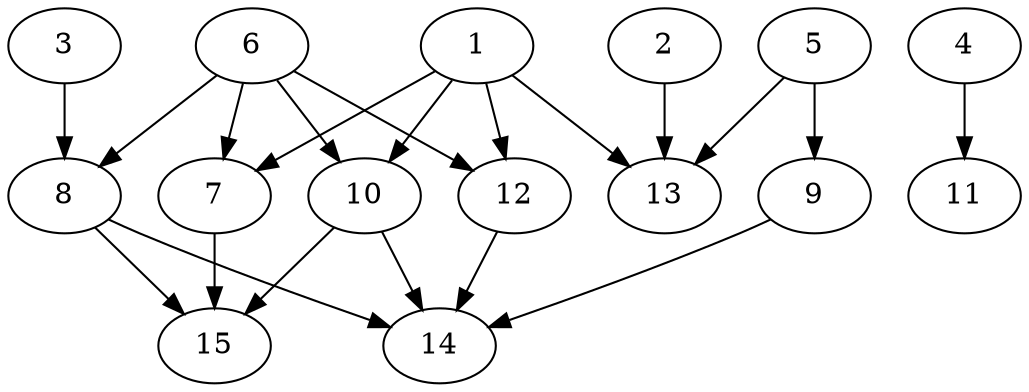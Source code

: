 // DAG automatically generated by daggen at Thu Oct  3 13:59:26 2019
// ./daggen --dot -n 15 --ccr 0.5 --fat 0.7 --regular 0.5 --density 0.5 --mindata 5242880 --maxdata 52428800 
digraph G {
  1 [size="53716992", alpha="0.04", expect_size="26858496"] 
  1 -> 7 [size ="26858496"]
  1 -> 10 [size ="26858496"]
  1 -> 12 [size ="26858496"]
  1 -> 13 [size ="26858496"]
  2 [size="77690880", alpha="0.17", expect_size="38845440"] 
  2 -> 13 [size ="38845440"]
  3 [size="72032256", alpha="0.20", expect_size="36016128"] 
  3 -> 8 [size ="36016128"]
  4 [size="102952960", alpha="0.03", expect_size="51476480"] 
  4 -> 11 [size ="51476480"]
  5 [size="70569984", alpha="0.07", expect_size="35284992"] 
  5 -> 9 [size ="35284992"]
  5 -> 13 [size ="35284992"]
  6 [size="73250816", alpha="0.12", expect_size="36625408"] 
  6 -> 7 [size ="36625408"]
  6 -> 8 [size ="36625408"]
  6 -> 10 [size ="36625408"]
  6 -> 12 [size ="36625408"]
  7 [size="36409344", alpha="0.00", expect_size="18204672"] 
  7 -> 15 [size ="18204672"]
  8 [size="99708928", alpha="0.00", expect_size="49854464"] 
  8 -> 14 [size ="49854464"]
  8 -> 15 [size ="49854464"]
  9 [size="66035712", alpha="0.01", expect_size="33017856"] 
  9 -> 14 [size ="33017856"]
  10 [size="15583232", alpha="0.16", expect_size="7791616"] 
  10 -> 14 [size ="7791616"]
  10 -> 15 [size ="7791616"]
  11 [size="81698816", alpha="0.03", expect_size="40849408"] 
  12 [size="102430720", alpha="0.00", expect_size="51215360"] 
  12 -> 14 [size ="51215360"]
  13 [size="88983552", alpha="0.04", expect_size="44491776"] 
  14 [size="88311808", alpha="0.04", expect_size="44155904"] 
  15 [size="101748736", alpha="0.01", expect_size="50874368"] 
}
